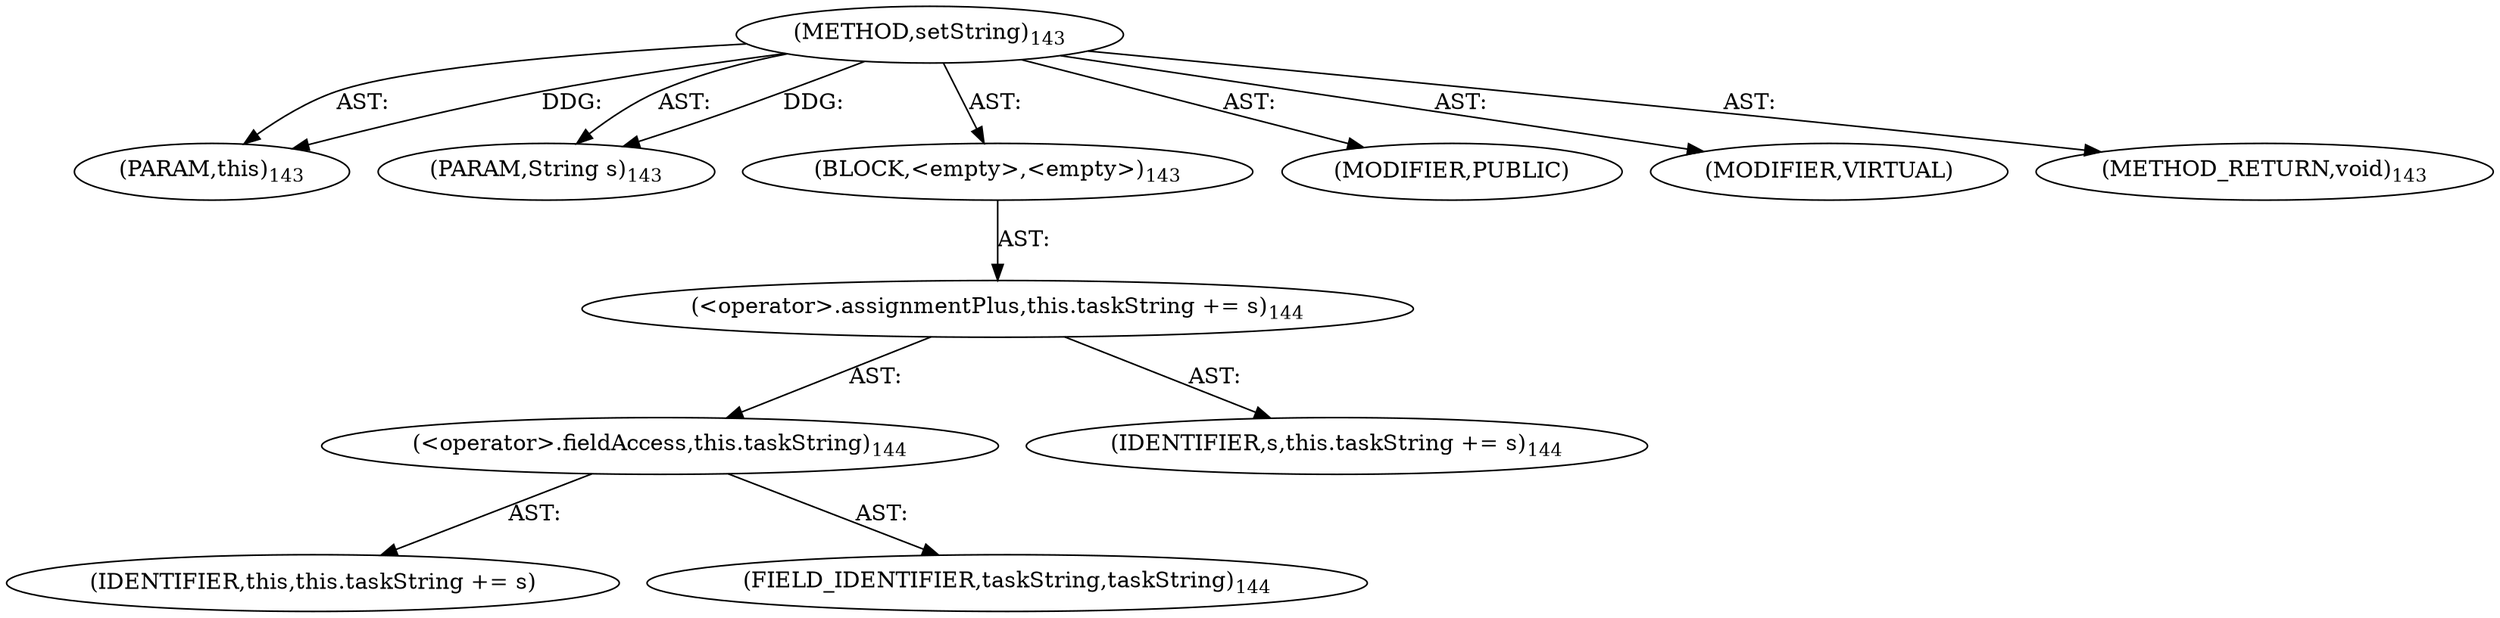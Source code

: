 digraph "setString" {  
"111669149698" [label = <(METHOD,setString)<SUB>143</SUB>> ]
"115964117017" [label = <(PARAM,this)<SUB>143</SUB>> ]
"115964117018" [label = <(PARAM,String s)<SUB>143</SUB>> ]
"25769803779" [label = <(BLOCK,&lt;empty&gt;,&lt;empty&gt;)<SUB>143</SUB>> ]
"30064771079" [label = <(&lt;operator&gt;.assignmentPlus,this.taskString += s)<SUB>144</SUB>> ]
"30064771080" [label = <(&lt;operator&gt;.fieldAccess,this.taskString)<SUB>144</SUB>> ]
"68719476774" [label = <(IDENTIFIER,this,this.taskString += s)> ]
"55834574848" [label = <(FIELD_IDENTIFIER,taskString,taskString)<SUB>144</SUB>> ]
"68719476775" [label = <(IDENTIFIER,s,this.taskString += s)<SUB>144</SUB>> ]
"133143986190" [label = <(MODIFIER,PUBLIC)> ]
"133143986191" [label = <(MODIFIER,VIRTUAL)> ]
"128849018882" [label = <(METHOD_RETURN,void)<SUB>143</SUB>> ]
  "111669149698" -> "115964117017"  [ label = "AST: "] 
  "111669149698" -> "115964117018"  [ label = "AST: "] 
  "111669149698" -> "25769803779"  [ label = "AST: "] 
  "111669149698" -> "133143986190"  [ label = "AST: "] 
  "111669149698" -> "133143986191"  [ label = "AST: "] 
  "111669149698" -> "128849018882"  [ label = "AST: "] 
  "25769803779" -> "30064771079"  [ label = "AST: "] 
  "30064771079" -> "30064771080"  [ label = "AST: "] 
  "30064771079" -> "68719476775"  [ label = "AST: "] 
  "30064771080" -> "68719476774"  [ label = "AST: "] 
  "30064771080" -> "55834574848"  [ label = "AST: "] 
  "111669149698" -> "115964117017"  [ label = "DDG: "] 
  "111669149698" -> "115964117018"  [ label = "DDG: "] 
}
